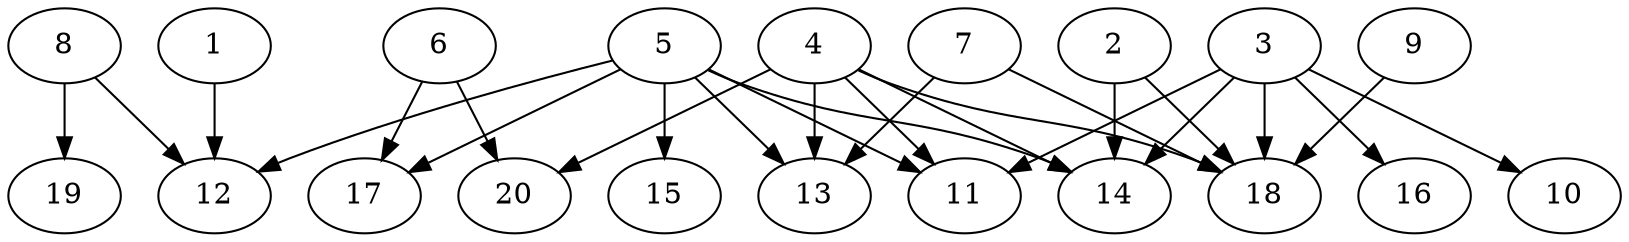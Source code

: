 // DAG automatically generated by daggen at Wed Jul 24 21:26:16 2019
// ./daggen --dot -n 20 --ccr 0.4 --fat 0.8 --regular 0.5 --density 0.5 --mindata 5242880 --maxdata 52428800 
digraph G {
  1 [size="36126720", alpha="0.01", expect_size="14450688"] 
  1 -> 12 [size ="14450688"]
  2 [size="112829440", alpha="0.15", expect_size="45131776"] 
  2 -> 14 [size ="45131776"]
  2 -> 18 [size ="45131776"]
  3 [size="74329600", alpha="0.04", expect_size="29731840"] 
  3 -> 10 [size ="29731840"]
  3 -> 11 [size ="29731840"]
  3 -> 14 [size ="29731840"]
  3 -> 16 [size ="29731840"]
  3 -> 18 [size ="29731840"]
  4 [size="124618240", alpha="0.11", expect_size="49847296"] 
  4 -> 11 [size ="49847296"]
  4 -> 13 [size ="49847296"]
  4 -> 14 [size ="49847296"]
  4 -> 18 [size ="49847296"]
  4 -> 20 [size ="49847296"]
  5 [size="111431680", alpha="0.19", expect_size="44572672"] 
  5 -> 11 [size ="44572672"]
  5 -> 12 [size ="44572672"]
  5 -> 13 [size ="44572672"]
  5 -> 14 [size ="44572672"]
  5 -> 15 [size ="44572672"]
  5 -> 17 [size ="44572672"]
  6 [size="68162560", alpha="0.16", expect_size="27265024"] 
  6 -> 17 [size ="27265024"]
  6 -> 20 [size ="27265024"]
  7 [size="129661440", alpha="0.10", expect_size="51864576"] 
  7 -> 13 [size ="51864576"]
  7 -> 18 [size ="51864576"]
  8 [size="38115840", alpha="0.18", expect_size="15246336"] 
  8 -> 12 [size ="15246336"]
  8 -> 19 [size ="15246336"]
  9 [size="127764480", alpha="0.15", expect_size="51105792"] 
  9 -> 18 [size ="51105792"]
  10 [size="84876800", alpha="0.03", expect_size="33950720"] 
  11 [size="40583680", alpha="0.10", expect_size="16233472"] 
  12 [size="47831040", alpha="0.04", expect_size="19132416"] 
  13 [size="16161280", alpha="0.16", expect_size="6464512"] 
  14 [size="42360320", alpha="0.09", expect_size="16944128"] 
  15 [size="109765120", alpha="0.15", expect_size="43906048"] 
  16 [size="101153280", alpha="0.08", expect_size="40461312"] 
  17 [size="75537920", alpha="0.15", expect_size="30215168"] 
  18 [size="18268160", alpha="0.10", expect_size="7307264"] 
  19 [size="121730560", alpha="0.06", expect_size="48692224"] 
  20 [size="92241920", alpha="0.13", expect_size="36896768"] 
}
